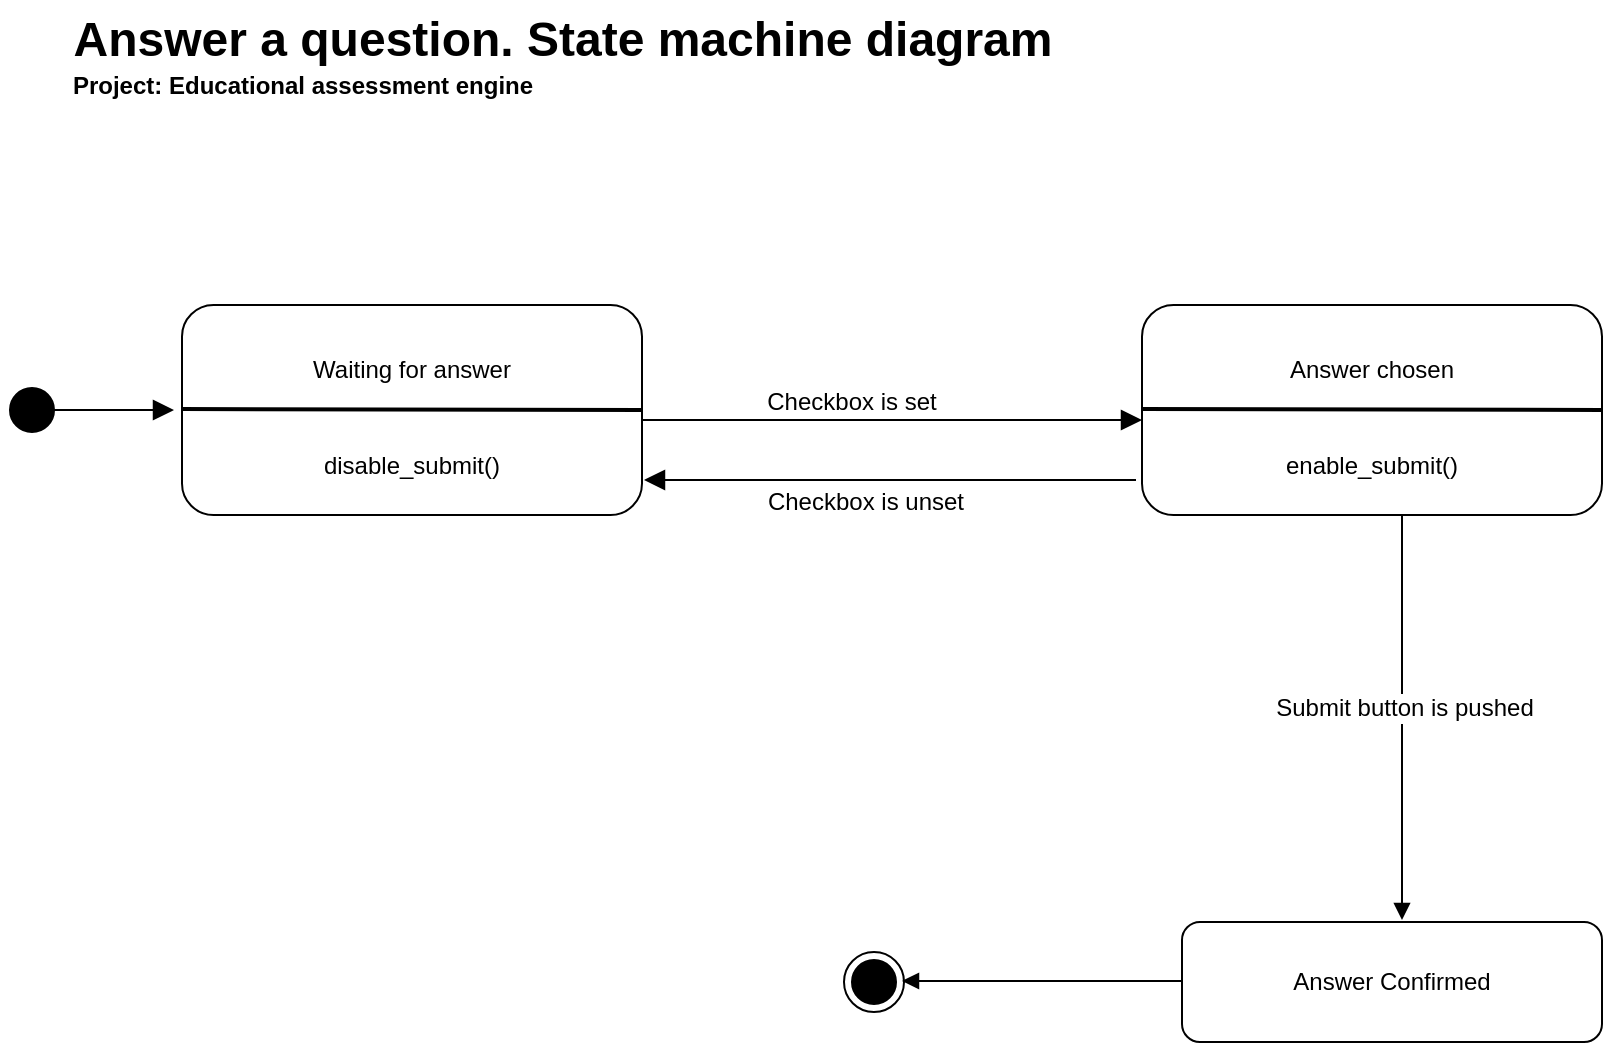 <mxfile version="21.6.9" type="device">
  <diagram name="Página-1" id="j3qzu3pRjIHkdhjBRrYu">
    <mxGraphModel dx="2261" dy="758" grid="1" gridSize="10" guides="1" tooltips="1" connect="1" arrows="1" fold="1" page="1" pageScale="1" pageWidth="827" pageHeight="1169" math="0" shadow="0">
      <root>
        <mxCell id="0" />
        <mxCell id="1" parent="0" />
        <mxCell id="Vg7qVwBk7_I4ppACNnBF-1" value="Answer a question. State machine diagram" style="text;strokeColor=none;fillColor=none;html=1;fontSize=24;fontStyle=1;verticalAlign=middle;align=center;" vertex="1" parent="1">
          <mxGeometry x="30" y="40" width="100" height="40" as="geometry" />
        </mxCell>
        <mxCell id="Vg7qVwBk7_I4ppACNnBF-2" value="Project: Educational assessment engine" style="text;align=center;fontStyle=1;verticalAlign=middle;spacingLeft=3;spacingRight=3;strokeColor=none;rotatable=0;points=[[0,0.5],[1,0.5]];portConstraint=eastwest;html=1;" vertex="1" parent="1">
          <mxGeometry x="-90" y="70" width="80" height="26" as="geometry" />
        </mxCell>
        <mxCell id="Vg7qVwBk7_I4ppACNnBF-3" style="edgeStyle=orthogonalEdgeStyle;rounded=0;orthogonalLoop=1;jettySize=auto;html=1;exitX=1;exitY=0.5;exitDx=0;exitDy=0;" edge="1" parent="1" source="Vg7qVwBk7_I4ppACNnBF-2" target="Vg7qVwBk7_I4ppACNnBF-2">
          <mxGeometry relative="1" as="geometry" />
        </mxCell>
        <mxCell id="Vg7qVwBk7_I4ppACNnBF-4" value="" style="ellipse;html=1;shape=endState;fillColor=#000000;strokeColor=#000000;" vertex="1" parent="1">
          <mxGeometry x="221" y="516" width="30" height="30" as="geometry" />
        </mxCell>
        <mxCell id="Vg7qVwBk7_I4ppACNnBF-5" value="" style="ellipse;html=1;shape=startState;fillColor=#000000;strokeColor=#000000;" vertex="1" parent="1">
          <mxGeometry x="-200" y="230" width="30" height="30" as="geometry" />
        </mxCell>
        <mxCell id="Vg7qVwBk7_I4ppACNnBF-6" value="" style="edgeStyle=orthogonalEdgeStyle;html=1;verticalAlign=bottom;endArrow=block;endSize=8;strokeColor=#000000;rounded=0;endFill=1;" edge="1" parent="1">
          <mxGeometry relative="1" as="geometry">
            <mxPoint x="-114" y="245" as="targetPoint" />
            <mxPoint x="-174" y="245" as="sourcePoint" />
          </mxGeometry>
        </mxCell>
        <mxCell id="Vg7qVwBk7_I4ppACNnBF-8" value="" style="endArrow=none;html=1;rounded=0;" edge="1" parent="1" target="Vg7qVwBk7_I4ppACNnBF-7">
          <mxGeometry width="50" height="50" relative="1" as="geometry">
            <mxPoint x="-110" y="244.5" as="sourcePoint" />
            <mxPoint x="40" y="244.5" as="targetPoint" />
          </mxGeometry>
        </mxCell>
        <mxCell id="Vg7qVwBk7_I4ppACNnBF-7" value="" style="rounded=1;whiteSpace=wrap;html=1;" vertex="1" parent="1">
          <mxGeometry x="-110" y="192.5" width="230" height="105" as="geometry" />
        </mxCell>
        <mxCell id="Vg7qVwBk7_I4ppACNnBF-9" value="" style="endArrow=none;html=1;rounded=0;entryX=1;entryY=0.5;entryDx=0;entryDy=0;strokeWidth=2;" edge="1" parent="1" target="Vg7qVwBk7_I4ppACNnBF-7">
          <mxGeometry width="50" height="50" relative="1" as="geometry">
            <mxPoint x="-110" y="244.5" as="sourcePoint" />
            <mxPoint x="100" y="244.5" as="targetPoint" />
          </mxGeometry>
        </mxCell>
        <mxCell id="Vg7qVwBk7_I4ppACNnBF-10" value="Waiting for answer" style="text;html=1;strokeColor=none;fillColor=none;align=center;verticalAlign=middle;whiteSpace=wrap;rounded=0;" vertex="1" parent="1">
          <mxGeometry x="-80" y="210" width="170" height="30" as="geometry" />
        </mxCell>
        <mxCell id="Vg7qVwBk7_I4ppACNnBF-11" value="disable_submit()" style="text;html=1;strokeColor=none;fillColor=none;align=center;verticalAlign=middle;whiteSpace=wrap;rounded=0;" vertex="1" parent="1">
          <mxGeometry x="-80" y="258" width="170" height="30" as="geometry" />
        </mxCell>
        <mxCell id="Vg7qVwBk7_I4ppACNnBF-12" value="" style="endArrow=none;html=1;rounded=0;" edge="1" parent="1" target="Vg7qVwBk7_I4ppACNnBF-13">
          <mxGeometry width="50" height="50" relative="1" as="geometry">
            <mxPoint x="370" y="244.5" as="sourcePoint" />
            <mxPoint x="520" y="244.5" as="targetPoint" />
          </mxGeometry>
        </mxCell>
        <mxCell id="Vg7qVwBk7_I4ppACNnBF-13" value="" style="rounded=1;whiteSpace=wrap;html=1;" vertex="1" parent="1">
          <mxGeometry x="370" y="192.5" width="230" height="105" as="geometry" />
        </mxCell>
        <mxCell id="Vg7qVwBk7_I4ppACNnBF-14" value="" style="endArrow=none;html=1;rounded=0;entryX=1;entryY=0.5;entryDx=0;entryDy=0;strokeWidth=2;" edge="1" parent="1" target="Vg7qVwBk7_I4ppACNnBF-13">
          <mxGeometry width="50" height="50" relative="1" as="geometry">
            <mxPoint x="370" y="244.5" as="sourcePoint" />
            <mxPoint x="580" y="244.5" as="targetPoint" />
          </mxGeometry>
        </mxCell>
        <mxCell id="Vg7qVwBk7_I4ppACNnBF-15" value="Answer chosen" style="text;html=1;strokeColor=none;fillColor=none;align=center;verticalAlign=middle;whiteSpace=wrap;rounded=0;" vertex="1" parent="1">
          <mxGeometry x="400" y="210" width="170" height="30" as="geometry" />
        </mxCell>
        <mxCell id="Vg7qVwBk7_I4ppACNnBF-16" value="enable_submit()" style="text;html=1;strokeColor=none;fillColor=none;align=center;verticalAlign=middle;whiteSpace=wrap;rounded=0;" vertex="1" parent="1">
          <mxGeometry x="400" y="258" width="170" height="30" as="geometry" />
        </mxCell>
        <mxCell id="Vg7qVwBk7_I4ppACNnBF-17" value="" style="edgeStyle=orthogonalEdgeStyle;html=1;verticalAlign=bottom;endArrow=block;endSize=8;strokeColor=#000000;rounded=0;endFill=1;exitX=1;exitY=0.548;exitDx=0;exitDy=0;exitPerimeter=0;" edge="1" parent="1" source="Vg7qVwBk7_I4ppACNnBF-7">
          <mxGeometry relative="1" as="geometry">
            <mxPoint x="370" y="250" as="targetPoint" />
            <mxPoint x="130" y="250.5" as="sourcePoint" />
          </mxGeometry>
        </mxCell>
        <mxCell id="Vg7qVwBk7_I4ppACNnBF-20" value="" style="edgeStyle=orthogonalEdgeStyle;html=1;verticalAlign=bottom;endArrow=block;endSize=8;strokeColor=#000000;rounded=0;endFill=1;" edge="1" parent="1">
          <mxGeometry relative="1" as="geometry">
            <mxPoint x="121" y="280" as="targetPoint" />
            <mxPoint x="367" y="280" as="sourcePoint" />
          </mxGeometry>
        </mxCell>
        <mxCell id="Vg7qVwBk7_I4ppACNnBF-23" value="Checkbox is set" style="text;html=1;strokeColor=none;fillColor=none;align=center;verticalAlign=middle;whiteSpace=wrap;rounded=0;" vertex="1" parent="1">
          <mxGeometry x="130" y="226" width="190" height="30" as="geometry" />
        </mxCell>
        <mxCell id="Vg7qVwBk7_I4ppACNnBF-24" value="Checkbox is unset" style="text;html=1;strokeColor=none;fillColor=none;align=center;verticalAlign=middle;whiteSpace=wrap;rounded=0;" vertex="1" parent="1">
          <mxGeometry x="137" y="276" width="190" height="30" as="geometry" />
        </mxCell>
        <mxCell id="Vg7qVwBk7_I4ppACNnBF-25" value="" style="endArrow=block;html=1;rounded=0;endFill=1;" edge="1" parent="1">
          <mxGeometry width="50" height="50" relative="1" as="geometry">
            <mxPoint x="500" y="297.5" as="sourcePoint" />
            <mxPoint x="500" y="500" as="targetPoint" />
          </mxGeometry>
        </mxCell>
        <mxCell id="Vg7qVwBk7_I4ppACNnBF-26" value="&lt;font style=&quot;font-size: 12px;&quot;&gt;Submit button is pushed&lt;/font&gt;" style="edgeLabel;html=1;align=center;verticalAlign=middle;resizable=0;points=[];" vertex="1" connectable="0" parent="Vg7qVwBk7_I4ppACNnBF-25">
          <mxGeometry x="-0.047" y="1" relative="1" as="geometry">
            <mxPoint as="offset" />
          </mxGeometry>
        </mxCell>
        <mxCell id="Vg7qVwBk7_I4ppACNnBF-27" value="Answer Confirmed" style="rounded=1;whiteSpace=wrap;html=1;" vertex="1" parent="1">
          <mxGeometry x="390" y="501" width="210" height="60" as="geometry" />
        </mxCell>
        <mxCell id="Vg7qVwBk7_I4ppACNnBF-29" value="" style="endArrow=block;html=1;rounded=0;endFill=1;" edge="1" parent="1">
          <mxGeometry width="50" height="50" relative="1" as="geometry">
            <mxPoint x="390" y="530.5" as="sourcePoint" />
            <mxPoint x="250" y="530.5" as="targetPoint" />
          </mxGeometry>
        </mxCell>
      </root>
    </mxGraphModel>
  </diagram>
</mxfile>
